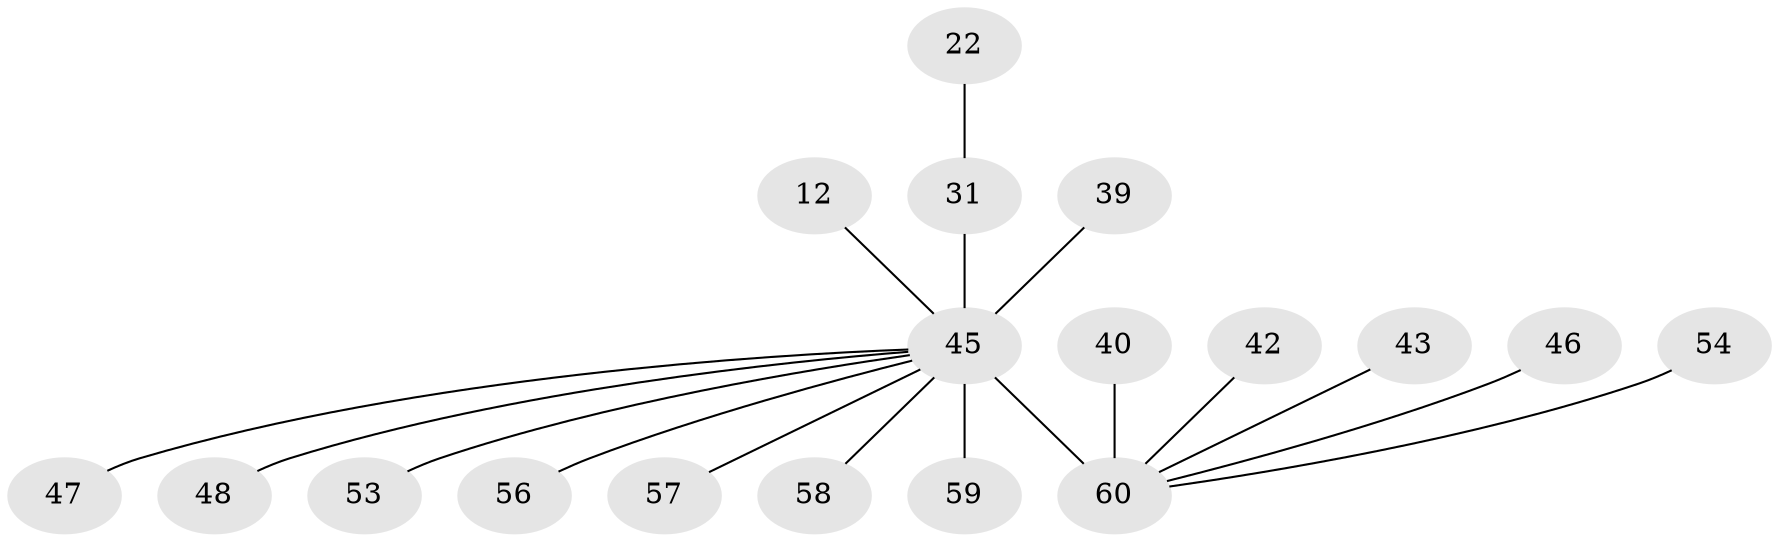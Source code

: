 // original degree distribution, {9: 0.016666666666666666, 12: 0.016666666666666666, 19: 0.016666666666666666, 11: 0.03333333333333333, 4: 0.08333333333333333, 7: 0.016666666666666666, 3: 0.1, 1: 0.43333333333333335, 2: 0.21666666666666667, 6: 0.03333333333333333, 5: 0.016666666666666666, 10: 0.016666666666666666}
// Generated by graph-tools (version 1.1) at 2025/51/03/04/25 21:51:15]
// undirected, 18 vertices, 17 edges
graph export_dot {
graph [start="1"]
  node [color=gray90,style=filled];
  12;
  22;
  31 [super="+4+17"];
  39 [super="+24"];
  40;
  42;
  43;
  45 [super="+37"];
  46;
  47;
  48;
  53;
  54 [super="+44"];
  56;
  57 [super="+52+55"];
  58;
  59 [super="+41+51+50"];
  60 [super="+38+15+49+14+20+32"];
  12 -- 45 [weight=2];
  22 -- 31;
  31 -- 45 [weight=7];
  39 -- 45 [weight=3];
  40 -- 60;
  42 -- 60;
  43 -- 60 [weight=2];
  45 -- 47;
  45 -- 48;
  45 -- 53;
  45 -- 56;
  45 -- 57;
  45 -- 58;
  45 -- 59 [weight=5];
  45 -- 60 [weight=14];
  46 -- 60;
  54 -- 60 [weight=2];
}
